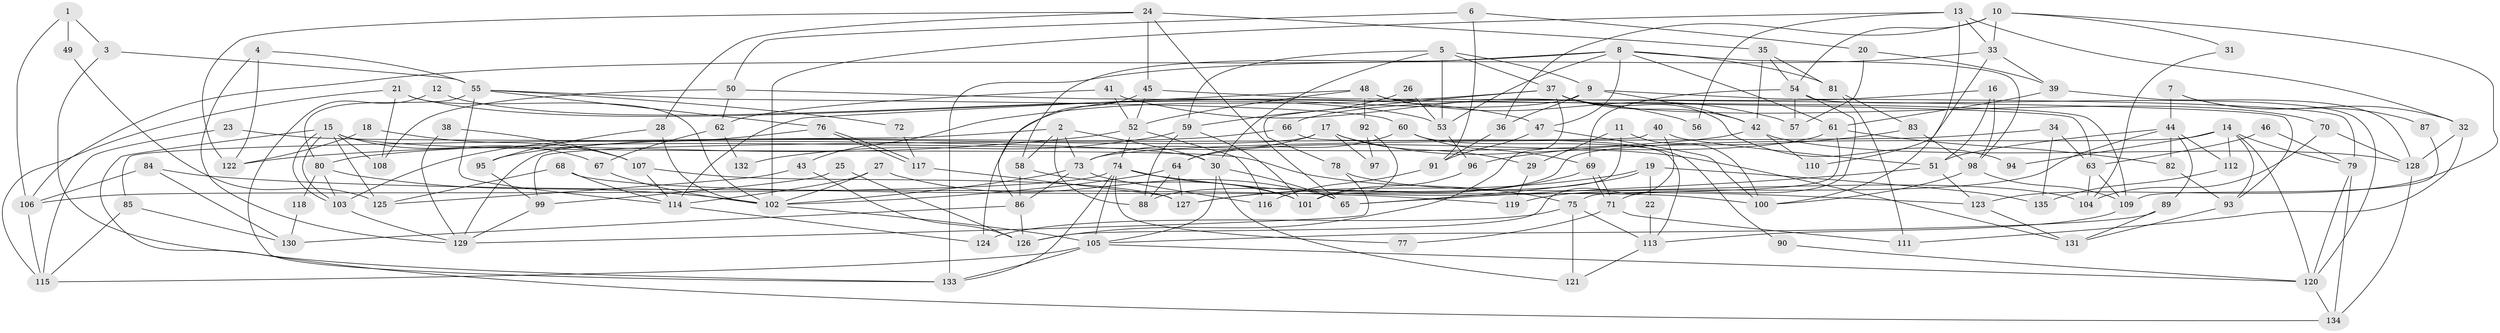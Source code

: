 // coarse degree distribution, {6: 0.11764705882352941, 7: 0.08235294117647059, 5: 0.2, 9: 0.058823529411764705, 3: 0.17647058823529413, 4: 0.15294117647058825, 2: 0.11764705882352941, 8: 0.08235294117647059, 14: 0.011764705882352941}
// Generated by graph-tools (version 1.1) at 2025/41/03/06/25 10:41:56]
// undirected, 135 vertices, 270 edges
graph export_dot {
graph [start="1"]
  node [color=gray90,style=filled];
  1;
  2;
  3;
  4;
  5;
  6;
  7;
  8;
  9;
  10;
  11;
  12;
  13;
  14;
  15;
  16;
  17;
  18;
  19;
  20;
  21;
  22;
  23;
  24;
  25;
  26;
  27;
  28;
  29;
  30;
  31;
  32;
  33;
  34;
  35;
  36;
  37;
  38;
  39;
  40;
  41;
  42;
  43;
  44;
  45;
  46;
  47;
  48;
  49;
  50;
  51;
  52;
  53;
  54;
  55;
  56;
  57;
  58;
  59;
  60;
  61;
  62;
  63;
  64;
  65;
  66;
  67;
  68;
  69;
  70;
  71;
  72;
  73;
  74;
  75;
  76;
  77;
  78;
  79;
  80;
  81;
  82;
  83;
  84;
  85;
  86;
  87;
  88;
  89;
  90;
  91;
  92;
  93;
  94;
  95;
  96;
  97;
  98;
  99;
  100;
  101;
  102;
  103;
  104;
  105;
  106;
  107;
  108;
  109;
  110;
  111;
  112;
  113;
  114;
  115;
  116;
  117;
  118;
  119;
  120;
  121;
  122;
  123;
  124;
  125;
  126;
  127;
  128;
  129;
  130;
  131;
  132;
  133;
  134;
  135;
  1 -- 3;
  1 -- 106;
  1 -- 49;
  2 -- 30;
  2 -- 88;
  2 -- 58;
  2 -- 73;
  2 -- 85;
  3 -- 55;
  3 -- 133;
  4 -- 129;
  4 -- 55;
  4 -- 122;
  5 -- 30;
  5 -- 59;
  5 -- 9;
  5 -- 37;
  5 -- 53;
  6 -- 91;
  6 -- 50;
  6 -- 20;
  7 -- 44;
  7 -- 32;
  7 -- 87;
  8 -- 47;
  8 -- 61;
  8 -- 53;
  8 -- 58;
  8 -- 81;
  8 -- 98;
  8 -- 106;
  9 -- 42;
  9 -- 36;
  9 -- 79;
  9 -- 124;
  10 -- 33;
  10 -- 54;
  10 -- 31;
  10 -- 36;
  10 -- 123;
  11 -- 100;
  11 -- 101;
  11 -- 29;
  12 -- 53;
  12 -- 133;
  13 -- 102;
  13 -- 33;
  13 -- 32;
  13 -- 56;
  13 -- 100;
  14 -- 79;
  14 -- 120;
  14 -- 88;
  14 -- 93;
  14 -- 94;
  14 -- 112;
  15 -- 134;
  15 -- 103;
  15 -- 103;
  15 -- 67;
  15 -- 75;
  15 -- 108;
  15 -- 125;
  16 -- 51;
  16 -- 98;
  16 -- 66;
  17 -- 73;
  17 -- 131;
  17 -- 29;
  17 -- 97;
  17 -- 129;
  18 -- 107;
  18 -- 122;
  19 -- 135;
  19 -- 65;
  19 -- 22;
  19 -- 127;
  20 -- 57;
  20 -- 39;
  21 -- 115;
  21 -- 47;
  21 -- 102;
  21 -- 108;
  22 -- 113;
  23 -- 115;
  23 -- 30;
  24 -- 45;
  24 -- 65;
  24 -- 28;
  24 -- 35;
  24 -- 122;
  25 -- 126;
  25 -- 99;
  26 -- 53;
  26 -- 59;
  27 -- 102;
  27 -- 114;
  27 -- 65;
  28 -- 102;
  28 -- 95;
  29 -- 119;
  30 -- 105;
  30 -- 121;
  30 -- 65;
  31 -- 104;
  32 -- 128;
  32 -- 111;
  33 -- 39;
  33 -- 133;
  33 -- 110;
  34 -- 63;
  34 -- 73;
  34 -- 135;
  35 -- 54;
  35 -- 42;
  35 -- 81;
  36 -- 91;
  37 -- 42;
  37 -- 43;
  37 -- 70;
  37 -- 78;
  37 -- 94;
  37 -- 126;
  38 -- 129;
  38 -- 107;
  39 -- 61;
  39 -- 128;
  40 -- 126;
  40 -- 51;
  40 -- 99;
  41 -- 62;
  41 -- 52;
  41 -- 56;
  42 -- 128;
  42 -- 80;
  42 -- 110;
  43 -- 126;
  43 -- 125;
  44 -- 51;
  44 -- 119;
  44 -- 82;
  44 -- 89;
  44 -- 112;
  45 -- 52;
  45 -- 86;
  45 -- 93;
  46 -- 79;
  46 -- 63;
  47 -- 91;
  47 -- 100;
  48 -- 114;
  48 -- 109;
  48 -- 52;
  48 -- 57;
  48 -- 92;
  49 -- 125;
  50 -- 108;
  50 -- 63;
  50 -- 62;
  51 -- 65;
  51 -- 123;
  52 -- 122;
  52 -- 74;
  52 -- 116;
  53 -- 96;
  54 -- 71;
  54 -- 69;
  54 -- 57;
  54 -- 120;
  55 -- 76;
  55 -- 80;
  55 -- 60;
  55 -- 72;
  55 -- 114;
  58 -- 86;
  58 -- 101;
  59 -- 88;
  59 -- 101;
  59 -- 132;
  60 -- 69;
  60 -- 64;
  60 -- 90;
  61 -- 82;
  61 -- 64;
  61 -- 75;
  62 -- 67;
  62 -- 132;
  63 -- 109;
  63 -- 104;
  64 -- 102;
  64 -- 88;
  64 -- 127;
  66 -- 95;
  66 -- 113;
  67 -- 102;
  68 -- 114;
  68 -- 125;
  68 -- 100;
  69 -- 71;
  69 -- 71;
  69 -- 127;
  70 -- 128;
  70 -- 104;
  71 -- 111;
  71 -- 77;
  72 -- 117;
  73 -- 102;
  73 -- 86;
  73 -- 116;
  74 -- 101;
  74 -- 77;
  74 -- 105;
  74 -- 106;
  74 -- 123;
  74 -- 133;
  75 -- 113;
  75 -- 121;
  75 -- 124;
  76 -- 103;
  76 -- 117;
  76 -- 117;
  78 -- 129;
  78 -- 104;
  79 -- 120;
  79 -- 134;
  80 -- 102;
  80 -- 103;
  80 -- 118;
  81 -- 83;
  81 -- 111;
  82 -- 93;
  83 -- 98;
  83 -- 96;
  84 -- 106;
  84 -- 130;
  84 -- 119;
  85 -- 115;
  85 -- 130;
  86 -- 126;
  86 -- 130;
  87 -- 109;
  89 -- 131;
  89 -- 105;
  90 -- 120;
  91 -- 116;
  92 -- 101;
  92 -- 97;
  93 -- 131;
  95 -- 99;
  96 -- 101;
  98 -- 100;
  98 -- 109;
  99 -- 129;
  102 -- 105;
  103 -- 129;
  105 -- 115;
  105 -- 120;
  105 -- 133;
  106 -- 115;
  107 -- 114;
  107 -- 127;
  109 -- 113;
  112 -- 135;
  113 -- 121;
  114 -- 124;
  117 -- 127;
  118 -- 130;
  120 -- 134;
  123 -- 131;
  128 -- 134;
}
